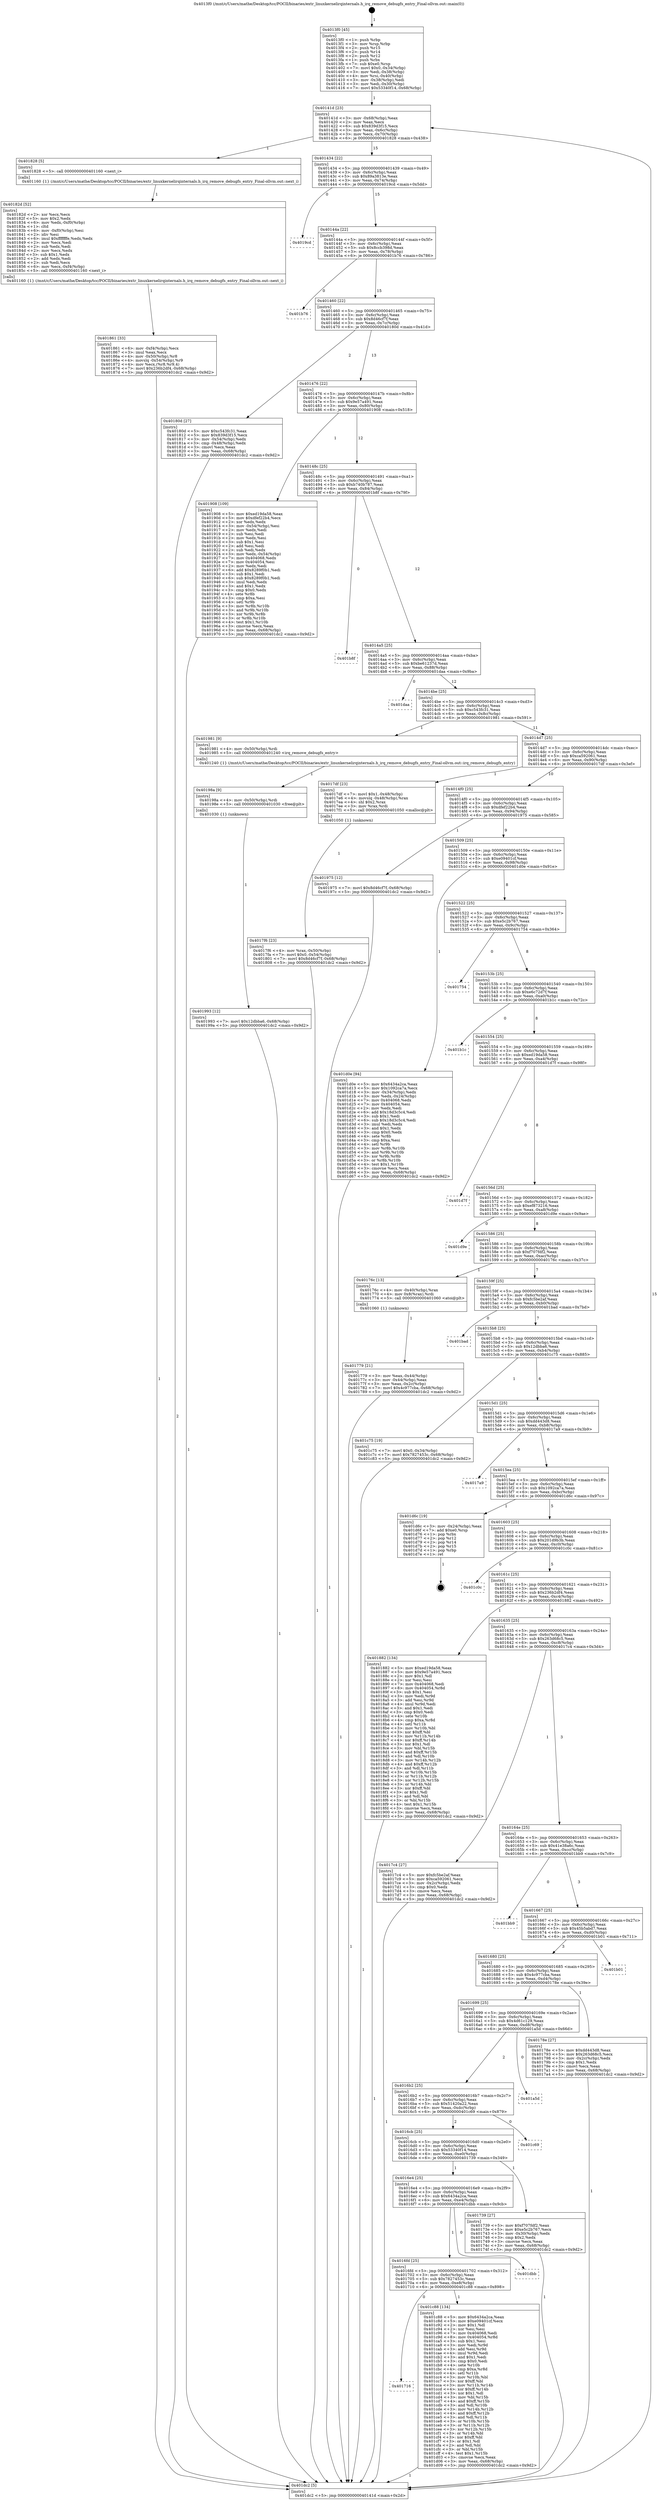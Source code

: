 digraph "0x4013f0" {
  label = "0x4013f0 (/mnt/c/Users/mathe/Desktop/tcc/POCII/binaries/extr_linuxkernelirqinternals.h_irq_remove_debugfs_entry_Final-ollvm.out::main(0))"
  labelloc = "t"
  node[shape=record]

  Entry [label="",width=0.3,height=0.3,shape=circle,fillcolor=black,style=filled]
  "0x40141d" [label="{
     0x40141d [23]\l
     | [instrs]\l
     &nbsp;&nbsp;0x40141d \<+3\>: mov -0x68(%rbp),%eax\l
     &nbsp;&nbsp;0x401420 \<+2\>: mov %eax,%ecx\l
     &nbsp;&nbsp;0x401422 \<+6\>: sub $0x839d3f15,%ecx\l
     &nbsp;&nbsp;0x401428 \<+3\>: mov %eax,-0x6c(%rbp)\l
     &nbsp;&nbsp;0x40142b \<+3\>: mov %ecx,-0x70(%rbp)\l
     &nbsp;&nbsp;0x40142e \<+6\>: je 0000000000401828 \<main+0x438\>\l
  }"]
  "0x401828" [label="{
     0x401828 [5]\l
     | [instrs]\l
     &nbsp;&nbsp;0x401828 \<+5\>: call 0000000000401160 \<next_i\>\l
     | [calls]\l
     &nbsp;&nbsp;0x401160 \{1\} (/mnt/c/Users/mathe/Desktop/tcc/POCII/binaries/extr_linuxkernelirqinternals.h_irq_remove_debugfs_entry_Final-ollvm.out::next_i)\l
  }"]
  "0x401434" [label="{
     0x401434 [22]\l
     | [instrs]\l
     &nbsp;&nbsp;0x401434 \<+5\>: jmp 0000000000401439 \<main+0x49\>\l
     &nbsp;&nbsp;0x401439 \<+3\>: mov -0x6c(%rbp),%eax\l
     &nbsp;&nbsp;0x40143c \<+5\>: sub $0x89a3813e,%eax\l
     &nbsp;&nbsp;0x401441 \<+3\>: mov %eax,-0x74(%rbp)\l
     &nbsp;&nbsp;0x401444 \<+6\>: je 00000000004019cd \<main+0x5dd\>\l
  }"]
  Exit [label="",width=0.3,height=0.3,shape=circle,fillcolor=black,style=filled,peripheries=2]
  "0x4019cd" [label="{
     0x4019cd\l
  }", style=dashed]
  "0x40144a" [label="{
     0x40144a [22]\l
     | [instrs]\l
     &nbsp;&nbsp;0x40144a \<+5\>: jmp 000000000040144f \<main+0x5f\>\l
     &nbsp;&nbsp;0x40144f \<+3\>: mov -0x6c(%rbp),%eax\l
     &nbsp;&nbsp;0x401452 \<+5\>: sub $0x8ccb398d,%eax\l
     &nbsp;&nbsp;0x401457 \<+3\>: mov %eax,-0x78(%rbp)\l
     &nbsp;&nbsp;0x40145a \<+6\>: je 0000000000401b76 \<main+0x786\>\l
  }"]
  "0x401716" [label="{
     0x401716\l
  }", style=dashed]
  "0x401b76" [label="{
     0x401b76\l
  }", style=dashed]
  "0x401460" [label="{
     0x401460 [22]\l
     | [instrs]\l
     &nbsp;&nbsp;0x401460 \<+5\>: jmp 0000000000401465 \<main+0x75\>\l
     &nbsp;&nbsp;0x401465 \<+3\>: mov -0x6c(%rbp),%eax\l
     &nbsp;&nbsp;0x401468 \<+5\>: sub $0x8d46cf7f,%eax\l
     &nbsp;&nbsp;0x40146d \<+3\>: mov %eax,-0x7c(%rbp)\l
     &nbsp;&nbsp;0x401470 \<+6\>: je 000000000040180d \<main+0x41d\>\l
  }"]
  "0x401c88" [label="{
     0x401c88 [134]\l
     | [instrs]\l
     &nbsp;&nbsp;0x401c88 \<+5\>: mov $0x6434a2ca,%eax\l
     &nbsp;&nbsp;0x401c8d \<+5\>: mov $0xe09401cf,%ecx\l
     &nbsp;&nbsp;0x401c92 \<+2\>: mov $0x1,%dl\l
     &nbsp;&nbsp;0x401c94 \<+2\>: xor %esi,%esi\l
     &nbsp;&nbsp;0x401c96 \<+7\>: mov 0x404068,%edi\l
     &nbsp;&nbsp;0x401c9d \<+8\>: mov 0x404054,%r8d\l
     &nbsp;&nbsp;0x401ca5 \<+3\>: sub $0x1,%esi\l
     &nbsp;&nbsp;0x401ca8 \<+3\>: mov %edi,%r9d\l
     &nbsp;&nbsp;0x401cab \<+3\>: add %esi,%r9d\l
     &nbsp;&nbsp;0x401cae \<+4\>: imul %r9d,%edi\l
     &nbsp;&nbsp;0x401cb2 \<+3\>: and $0x1,%edi\l
     &nbsp;&nbsp;0x401cb5 \<+3\>: cmp $0x0,%edi\l
     &nbsp;&nbsp;0x401cb8 \<+4\>: sete %r10b\l
     &nbsp;&nbsp;0x401cbc \<+4\>: cmp $0xa,%r8d\l
     &nbsp;&nbsp;0x401cc0 \<+4\>: setl %r11b\l
     &nbsp;&nbsp;0x401cc4 \<+3\>: mov %r10b,%bl\l
     &nbsp;&nbsp;0x401cc7 \<+3\>: xor $0xff,%bl\l
     &nbsp;&nbsp;0x401cca \<+3\>: mov %r11b,%r14b\l
     &nbsp;&nbsp;0x401ccd \<+4\>: xor $0xff,%r14b\l
     &nbsp;&nbsp;0x401cd1 \<+3\>: xor $0x1,%dl\l
     &nbsp;&nbsp;0x401cd4 \<+3\>: mov %bl,%r15b\l
     &nbsp;&nbsp;0x401cd7 \<+4\>: and $0xff,%r15b\l
     &nbsp;&nbsp;0x401cdb \<+3\>: and %dl,%r10b\l
     &nbsp;&nbsp;0x401cde \<+3\>: mov %r14b,%r12b\l
     &nbsp;&nbsp;0x401ce1 \<+4\>: and $0xff,%r12b\l
     &nbsp;&nbsp;0x401ce5 \<+3\>: and %dl,%r11b\l
     &nbsp;&nbsp;0x401ce8 \<+3\>: or %r10b,%r15b\l
     &nbsp;&nbsp;0x401ceb \<+3\>: or %r11b,%r12b\l
     &nbsp;&nbsp;0x401cee \<+3\>: xor %r12b,%r15b\l
     &nbsp;&nbsp;0x401cf1 \<+3\>: or %r14b,%bl\l
     &nbsp;&nbsp;0x401cf4 \<+3\>: xor $0xff,%bl\l
     &nbsp;&nbsp;0x401cf7 \<+3\>: or $0x1,%dl\l
     &nbsp;&nbsp;0x401cfa \<+2\>: and %dl,%bl\l
     &nbsp;&nbsp;0x401cfc \<+3\>: or %bl,%r15b\l
     &nbsp;&nbsp;0x401cff \<+4\>: test $0x1,%r15b\l
     &nbsp;&nbsp;0x401d03 \<+3\>: cmovne %ecx,%eax\l
     &nbsp;&nbsp;0x401d06 \<+3\>: mov %eax,-0x68(%rbp)\l
     &nbsp;&nbsp;0x401d09 \<+5\>: jmp 0000000000401dc2 \<main+0x9d2\>\l
  }"]
  "0x40180d" [label="{
     0x40180d [27]\l
     | [instrs]\l
     &nbsp;&nbsp;0x40180d \<+5\>: mov $0xc543fc31,%eax\l
     &nbsp;&nbsp;0x401812 \<+5\>: mov $0x839d3f15,%ecx\l
     &nbsp;&nbsp;0x401817 \<+3\>: mov -0x54(%rbp),%edx\l
     &nbsp;&nbsp;0x40181a \<+3\>: cmp -0x48(%rbp),%edx\l
     &nbsp;&nbsp;0x40181d \<+3\>: cmovl %ecx,%eax\l
     &nbsp;&nbsp;0x401820 \<+3\>: mov %eax,-0x68(%rbp)\l
     &nbsp;&nbsp;0x401823 \<+5\>: jmp 0000000000401dc2 \<main+0x9d2\>\l
  }"]
  "0x401476" [label="{
     0x401476 [22]\l
     | [instrs]\l
     &nbsp;&nbsp;0x401476 \<+5\>: jmp 000000000040147b \<main+0x8b\>\l
     &nbsp;&nbsp;0x40147b \<+3\>: mov -0x6c(%rbp),%eax\l
     &nbsp;&nbsp;0x40147e \<+5\>: sub $0x9e57a491,%eax\l
     &nbsp;&nbsp;0x401483 \<+3\>: mov %eax,-0x80(%rbp)\l
     &nbsp;&nbsp;0x401486 \<+6\>: je 0000000000401908 \<main+0x518\>\l
  }"]
  "0x4016fd" [label="{
     0x4016fd [25]\l
     | [instrs]\l
     &nbsp;&nbsp;0x4016fd \<+5\>: jmp 0000000000401702 \<main+0x312\>\l
     &nbsp;&nbsp;0x401702 \<+3\>: mov -0x6c(%rbp),%eax\l
     &nbsp;&nbsp;0x401705 \<+5\>: sub $0x7827453c,%eax\l
     &nbsp;&nbsp;0x40170a \<+6\>: mov %eax,-0xe8(%rbp)\l
     &nbsp;&nbsp;0x401710 \<+6\>: je 0000000000401c88 \<main+0x898\>\l
  }"]
  "0x401908" [label="{
     0x401908 [109]\l
     | [instrs]\l
     &nbsp;&nbsp;0x401908 \<+5\>: mov $0xed19da58,%eax\l
     &nbsp;&nbsp;0x40190d \<+5\>: mov $0xdfef22b4,%ecx\l
     &nbsp;&nbsp;0x401912 \<+2\>: xor %edx,%edx\l
     &nbsp;&nbsp;0x401914 \<+3\>: mov -0x54(%rbp),%esi\l
     &nbsp;&nbsp;0x401917 \<+2\>: mov %edx,%edi\l
     &nbsp;&nbsp;0x401919 \<+2\>: sub %esi,%edi\l
     &nbsp;&nbsp;0x40191b \<+2\>: mov %edx,%esi\l
     &nbsp;&nbsp;0x40191d \<+3\>: sub $0x1,%esi\l
     &nbsp;&nbsp;0x401920 \<+2\>: add %esi,%edi\l
     &nbsp;&nbsp;0x401922 \<+2\>: sub %edi,%edx\l
     &nbsp;&nbsp;0x401924 \<+3\>: mov %edx,-0x54(%rbp)\l
     &nbsp;&nbsp;0x401927 \<+7\>: mov 0x404068,%edx\l
     &nbsp;&nbsp;0x40192e \<+7\>: mov 0x404054,%esi\l
     &nbsp;&nbsp;0x401935 \<+2\>: mov %edx,%edi\l
     &nbsp;&nbsp;0x401937 \<+6\>: add $0x8289f0b1,%edi\l
     &nbsp;&nbsp;0x40193d \<+3\>: sub $0x1,%edi\l
     &nbsp;&nbsp;0x401940 \<+6\>: sub $0x8289f0b1,%edi\l
     &nbsp;&nbsp;0x401946 \<+3\>: imul %edi,%edx\l
     &nbsp;&nbsp;0x401949 \<+3\>: and $0x1,%edx\l
     &nbsp;&nbsp;0x40194c \<+3\>: cmp $0x0,%edx\l
     &nbsp;&nbsp;0x40194f \<+4\>: sete %r8b\l
     &nbsp;&nbsp;0x401953 \<+3\>: cmp $0xa,%esi\l
     &nbsp;&nbsp;0x401956 \<+4\>: setl %r9b\l
     &nbsp;&nbsp;0x40195a \<+3\>: mov %r8b,%r10b\l
     &nbsp;&nbsp;0x40195d \<+3\>: and %r9b,%r10b\l
     &nbsp;&nbsp;0x401960 \<+3\>: xor %r9b,%r8b\l
     &nbsp;&nbsp;0x401963 \<+3\>: or %r8b,%r10b\l
     &nbsp;&nbsp;0x401966 \<+4\>: test $0x1,%r10b\l
     &nbsp;&nbsp;0x40196a \<+3\>: cmovne %ecx,%eax\l
     &nbsp;&nbsp;0x40196d \<+3\>: mov %eax,-0x68(%rbp)\l
     &nbsp;&nbsp;0x401970 \<+5\>: jmp 0000000000401dc2 \<main+0x9d2\>\l
  }"]
  "0x40148c" [label="{
     0x40148c [25]\l
     | [instrs]\l
     &nbsp;&nbsp;0x40148c \<+5\>: jmp 0000000000401491 \<main+0xa1\>\l
     &nbsp;&nbsp;0x401491 \<+3\>: mov -0x6c(%rbp),%eax\l
     &nbsp;&nbsp;0x401494 \<+5\>: sub $0xb740b787,%eax\l
     &nbsp;&nbsp;0x401499 \<+6\>: mov %eax,-0x84(%rbp)\l
     &nbsp;&nbsp;0x40149f \<+6\>: je 0000000000401b8f \<main+0x79f\>\l
  }"]
  "0x401dbb" [label="{
     0x401dbb\l
  }", style=dashed]
  "0x401b8f" [label="{
     0x401b8f\l
  }", style=dashed]
  "0x4014a5" [label="{
     0x4014a5 [25]\l
     | [instrs]\l
     &nbsp;&nbsp;0x4014a5 \<+5\>: jmp 00000000004014aa \<main+0xba\>\l
     &nbsp;&nbsp;0x4014aa \<+3\>: mov -0x6c(%rbp),%eax\l
     &nbsp;&nbsp;0x4014ad \<+5\>: sub $0xbe61237d,%eax\l
     &nbsp;&nbsp;0x4014b2 \<+6\>: mov %eax,-0x88(%rbp)\l
     &nbsp;&nbsp;0x4014b8 \<+6\>: je 0000000000401daa \<main+0x9ba\>\l
  }"]
  "0x401993" [label="{
     0x401993 [12]\l
     | [instrs]\l
     &nbsp;&nbsp;0x401993 \<+7\>: movl $0x12dbba6,-0x68(%rbp)\l
     &nbsp;&nbsp;0x40199a \<+5\>: jmp 0000000000401dc2 \<main+0x9d2\>\l
  }"]
  "0x401daa" [label="{
     0x401daa\l
  }", style=dashed]
  "0x4014be" [label="{
     0x4014be [25]\l
     | [instrs]\l
     &nbsp;&nbsp;0x4014be \<+5\>: jmp 00000000004014c3 \<main+0xd3\>\l
     &nbsp;&nbsp;0x4014c3 \<+3\>: mov -0x6c(%rbp),%eax\l
     &nbsp;&nbsp;0x4014c6 \<+5\>: sub $0xc543fc31,%eax\l
     &nbsp;&nbsp;0x4014cb \<+6\>: mov %eax,-0x8c(%rbp)\l
     &nbsp;&nbsp;0x4014d1 \<+6\>: je 0000000000401981 \<main+0x591\>\l
  }"]
  "0x40198a" [label="{
     0x40198a [9]\l
     | [instrs]\l
     &nbsp;&nbsp;0x40198a \<+4\>: mov -0x50(%rbp),%rdi\l
     &nbsp;&nbsp;0x40198e \<+5\>: call 0000000000401030 \<free@plt\>\l
     | [calls]\l
     &nbsp;&nbsp;0x401030 \{1\} (unknown)\l
  }"]
  "0x401981" [label="{
     0x401981 [9]\l
     | [instrs]\l
     &nbsp;&nbsp;0x401981 \<+4\>: mov -0x50(%rbp),%rdi\l
     &nbsp;&nbsp;0x401985 \<+5\>: call 0000000000401240 \<irq_remove_debugfs_entry\>\l
     | [calls]\l
     &nbsp;&nbsp;0x401240 \{1\} (/mnt/c/Users/mathe/Desktop/tcc/POCII/binaries/extr_linuxkernelirqinternals.h_irq_remove_debugfs_entry_Final-ollvm.out::irq_remove_debugfs_entry)\l
  }"]
  "0x4014d7" [label="{
     0x4014d7 [25]\l
     | [instrs]\l
     &nbsp;&nbsp;0x4014d7 \<+5\>: jmp 00000000004014dc \<main+0xec\>\l
     &nbsp;&nbsp;0x4014dc \<+3\>: mov -0x6c(%rbp),%eax\l
     &nbsp;&nbsp;0x4014df \<+5\>: sub $0xca592061,%eax\l
     &nbsp;&nbsp;0x4014e4 \<+6\>: mov %eax,-0x90(%rbp)\l
     &nbsp;&nbsp;0x4014ea \<+6\>: je 00000000004017df \<main+0x3ef\>\l
  }"]
  "0x401861" [label="{
     0x401861 [33]\l
     | [instrs]\l
     &nbsp;&nbsp;0x401861 \<+6\>: mov -0xf4(%rbp),%ecx\l
     &nbsp;&nbsp;0x401867 \<+3\>: imul %eax,%ecx\l
     &nbsp;&nbsp;0x40186a \<+4\>: mov -0x50(%rbp),%r8\l
     &nbsp;&nbsp;0x40186e \<+4\>: movslq -0x54(%rbp),%r9\l
     &nbsp;&nbsp;0x401872 \<+4\>: mov %ecx,(%r8,%r9,4)\l
     &nbsp;&nbsp;0x401876 \<+7\>: movl $0x236b2df4,-0x68(%rbp)\l
     &nbsp;&nbsp;0x40187d \<+5\>: jmp 0000000000401dc2 \<main+0x9d2\>\l
  }"]
  "0x4017df" [label="{
     0x4017df [23]\l
     | [instrs]\l
     &nbsp;&nbsp;0x4017df \<+7\>: movl $0x1,-0x48(%rbp)\l
     &nbsp;&nbsp;0x4017e6 \<+4\>: movslq -0x48(%rbp),%rax\l
     &nbsp;&nbsp;0x4017ea \<+4\>: shl $0x2,%rax\l
     &nbsp;&nbsp;0x4017ee \<+3\>: mov %rax,%rdi\l
     &nbsp;&nbsp;0x4017f1 \<+5\>: call 0000000000401050 \<malloc@plt\>\l
     | [calls]\l
     &nbsp;&nbsp;0x401050 \{1\} (unknown)\l
  }"]
  "0x4014f0" [label="{
     0x4014f0 [25]\l
     | [instrs]\l
     &nbsp;&nbsp;0x4014f0 \<+5\>: jmp 00000000004014f5 \<main+0x105\>\l
     &nbsp;&nbsp;0x4014f5 \<+3\>: mov -0x6c(%rbp),%eax\l
     &nbsp;&nbsp;0x4014f8 \<+5\>: sub $0xdfef22b4,%eax\l
     &nbsp;&nbsp;0x4014fd \<+6\>: mov %eax,-0x94(%rbp)\l
     &nbsp;&nbsp;0x401503 \<+6\>: je 0000000000401975 \<main+0x585\>\l
  }"]
  "0x40182d" [label="{
     0x40182d [52]\l
     | [instrs]\l
     &nbsp;&nbsp;0x40182d \<+2\>: xor %ecx,%ecx\l
     &nbsp;&nbsp;0x40182f \<+5\>: mov $0x2,%edx\l
     &nbsp;&nbsp;0x401834 \<+6\>: mov %edx,-0xf0(%rbp)\l
     &nbsp;&nbsp;0x40183a \<+1\>: cltd\l
     &nbsp;&nbsp;0x40183b \<+6\>: mov -0xf0(%rbp),%esi\l
     &nbsp;&nbsp;0x401841 \<+2\>: idiv %esi\l
     &nbsp;&nbsp;0x401843 \<+6\>: imul $0xfffffffe,%edx,%edx\l
     &nbsp;&nbsp;0x401849 \<+2\>: mov %ecx,%edi\l
     &nbsp;&nbsp;0x40184b \<+2\>: sub %edx,%edi\l
     &nbsp;&nbsp;0x40184d \<+2\>: mov %ecx,%edx\l
     &nbsp;&nbsp;0x40184f \<+3\>: sub $0x1,%edx\l
     &nbsp;&nbsp;0x401852 \<+2\>: add %edx,%edi\l
     &nbsp;&nbsp;0x401854 \<+2\>: sub %edi,%ecx\l
     &nbsp;&nbsp;0x401856 \<+6\>: mov %ecx,-0xf4(%rbp)\l
     &nbsp;&nbsp;0x40185c \<+5\>: call 0000000000401160 \<next_i\>\l
     | [calls]\l
     &nbsp;&nbsp;0x401160 \{1\} (/mnt/c/Users/mathe/Desktop/tcc/POCII/binaries/extr_linuxkernelirqinternals.h_irq_remove_debugfs_entry_Final-ollvm.out::next_i)\l
  }"]
  "0x401975" [label="{
     0x401975 [12]\l
     | [instrs]\l
     &nbsp;&nbsp;0x401975 \<+7\>: movl $0x8d46cf7f,-0x68(%rbp)\l
     &nbsp;&nbsp;0x40197c \<+5\>: jmp 0000000000401dc2 \<main+0x9d2\>\l
  }"]
  "0x401509" [label="{
     0x401509 [25]\l
     | [instrs]\l
     &nbsp;&nbsp;0x401509 \<+5\>: jmp 000000000040150e \<main+0x11e\>\l
     &nbsp;&nbsp;0x40150e \<+3\>: mov -0x6c(%rbp),%eax\l
     &nbsp;&nbsp;0x401511 \<+5\>: sub $0xe09401cf,%eax\l
     &nbsp;&nbsp;0x401516 \<+6\>: mov %eax,-0x98(%rbp)\l
     &nbsp;&nbsp;0x40151c \<+6\>: je 0000000000401d0e \<main+0x91e\>\l
  }"]
  "0x4017f6" [label="{
     0x4017f6 [23]\l
     | [instrs]\l
     &nbsp;&nbsp;0x4017f6 \<+4\>: mov %rax,-0x50(%rbp)\l
     &nbsp;&nbsp;0x4017fa \<+7\>: movl $0x0,-0x54(%rbp)\l
     &nbsp;&nbsp;0x401801 \<+7\>: movl $0x8d46cf7f,-0x68(%rbp)\l
     &nbsp;&nbsp;0x401808 \<+5\>: jmp 0000000000401dc2 \<main+0x9d2\>\l
  }"]
  "0x401d0e" [label="{
     0x401d0e [94]\l
     | [instrs]\l
     &nbsp;&nbsp;0x401d0e \<+5\>: mov $0x6434a2ca,%eax\l
     &nbsp;&nbsp;0x401d13 \<+5\>: mov $0x1092ca7a,%ecx\l
     &nbsp;&nbsp;0x401d18 \<+3\>: mov -0x34(%rbp),%edx\l
     &nbsp;&nbsp;0x401d1b \<+3\>: mov %edx,-0x24(%rbp)\l
     &nbsp;&nbsp;0x401d1e \<+7\>: mov 0x404068,%edx\l
     &nbsp;&nbsp;0x401d25 \<+7\>: mov 0x404054,%esi\l
     &nbsp;&nbsp;0x401d2c \<+2\>: mov %edx,%edi\l
     &nbsp;&nbsp;0x401d2e \<+6\>: add $0x18d3c5c4,%edi\l
     &nbsp;&nbsp;0x401d34 \<+3\>: sub $0x1,%edi\l
     &nbsp;&nbsp;0x401d37 \<+6\>: sub $0x18d3c5c4,%edi\l
     &nbsp;&nbsp;0x401d3d \<+3\>: imul %edi,%edx\l
     &nbsp;&nbsp;0x401d40 \<+3\>: and $0x1,%edx\l
     &nbsp;&nbsp;0x401d43 \<+3\>: cmp $0x0,%edx\l
     &nbsp;&nbsp;0x401d46 \<+4\>: sete %r8b\l
     &nbsp;&nbsp;0x401d4a \<+3\>: cmp $0xa,%esi\l
     &nbsp;&nbsp;0x401d4d \<+4\>: setl %r9b\l
     &nbsp;&nbsp;0x401d51 \<+3\>: mov %r8b,%r10b\l
     &nbsp;&nbsp;0x401d54 \<+3\>: and %r9b,%r10b\l
     &nbsp;&nbsp;0x401d57 \<+3\>: xor %r9b,%r8b\l
     &nbsp;&nbsp;0x401d5a \<+3\>: or %r8b,%r10b\l
     &nbsp;&nbsp;0x401d5d \<+4\>: test $0x1,%r10b\l
     &nbsp;&nbsp;0x401d61 \<+3\>: cmovne %ecx,%eax\l
     &nbsp;&nbsp;0x401d64 \<+3\>: mov %eax,-0x68(%rbp)\l
     &nbsp;&nbsp;0x401d67 \<+5\>: jmp 0000000000401dc2 \<main+0x9d2\>\l
  }"]
  "0x401522" [label="{
     0x401522 [25]\l
     | [instrs]\l
     &nbsp;&nbsp;0x401522 \<+5\>: jmp 0000000000401527 \<main+0x137\>\l
     &nbsp;&nbsp;0x401527 \<+3\>: mov -0x6c(%rbp),%eax\l
     &nbsp;&nbsp;0x40152a \<+5\>: sub $0xe5c2b767,%eax\l
     &nbsp;&nbsp;0x40152f \<+6\>: mov %eax,-0x9c(%rbp)\l
     &nbsp;&nbsp;0x401535 \<+6\>: je 0000000000401754 \<main+0x364\>\l
  }"]
  "0x401779" [label="{
     0x401779 [21]\l
     | [instrs]\l
     &nbsp;&nbsp;0x401779 \<+3\>: mov %eax,-0x44(%rbp)\l
     &nbsp;&nbsp;0x40177c \<+3\>: mov -0x44(%rbp),%eax\l
     &nbsp;&nbsp;0x40177f \<+3\>: mov %eax,-0x2c(%rbp)\l
     &nbsp;&nbsp;0x401782 \<+7\>: movl $0x4c977cba,-0x68(%rbp)\l
     &nbsp;&nbsp;0x401789 \<+5\>: jmp 0000000000401dc2 \<main+0x9d2\>\l
  }"]
  "0x401754" [label="{
     0x401754\l
  }", style=dashed]
  "0x40153b" [label="{
     0x40153b [25]\l
     | [instrs]\l
     &nbsp;&nbsp;0x40153b \<+5\>: jmp 0000000000401540 \<main+0x150\>\l
     &nbsp;&nbsp;0x401540 \<+3\>: mov -0x6c(%rbp),%eax\l
     &nbsp;&nbsp;0x401543 \<+5\>: sub $0xe6c72d7f,%eax\l
     &nbsp;&nbsp;0x401548 \<+6\>: mov %eax,-0xa0(%rbp)\l
     &nbsp;&nbsp;0x40154e \<+6\>: je 0000000000401b1c \<main+0x72c\>\l
  }"]
  "0x4013f0" [label="{
     0x4013f0 [45]\l
     | [instrs]\l
     &nbsp;&nbsp;0x4013f0 \<+1\>: push %rbp\l
     &nbsp;&nbsp;0x4013f1 \<+3\>: mov %rsp,%rbp\l
     &nbsp;&nbsp;0x4013f4 \<+2\>: push %r15\l
     &nbsp;&nbsp;0x4013f6 \<+2\>: push %r14\l
     &nbsp;&nbsp;0x4013f8 \<+2\>: push %r12\l
     &nbsp;&nbsp;0x4013fa \<+1\>: push %rbx\l
     &nbsp;&nbsp;0x4013fb \<+7\>: sub $0xe0,%rsp\l
     &nbsp;&nbsp;0x401402 \<+7\>: movl $0x0,-0x34(%rbp)\l
     &nbsp;&nbsp;0x401409 \<+3\>: mov %edi,-0x38(%rbp)\l
     &nbsp;&nbsp;0x40140c \<+4\>: mov %rsi,-0x40(%rbp)\l
     &nbsp;&nbsp;0x401410 \<+3\>: mov -0x38(%rbp),%edi\l
     &nbsp;&nbsp;0x401413 \<+3\>: mov %edi,-0x30(%rbp)\l
     &nbsp;&nbsp;0x401416 \<+7\>: movl $0x53340f14,-0x68(%rbp)\l
  }"]
  "0x401b1c" [label="{
     0x401b1c\l
  }", style=dashed]
  "0x401554" [label="{
     0x401554 [25]\l
     | [instrs]\l
     &nbsp;&nbsp;0x401554 \<+5\>: jmp 0000000000401559 \<main+0x169\>\l
     &nbsp;&nbsp;0x401559 \<+3\>: mov -0x6c(%rbp),%eax\l
     &nbsp;&nbsp;0x40155c \<+5\>: sub $0xed19da58,%eax\l
     &nbsp;&nbsp;0x401561 \<+6\>: mov %eax,-0xa4(%rbp)\l
     &nbsp;&nbsp;0x401567 \<+6\>: je 0000000000401d7f \<main+0x98f\>\l
  }"]
  "0x401dc2" [label="{
     0x401dc2 [5]\l
     | [instrs]\l
     &nbsp;&nbsp;0x401dc2 \<+5\>: jmp 000000000040141d \<main+0x2d\>\l
  }"]
  "0x401d7f" [label="{
     0x401d7f\l
  }", style=dashed]
  "0x40156d" [label="{
     0x40156d [25]\l
     | [instrs]\l
     &nbsp;&nbsp;0x40156d \<+5\>: jmp 0000000000401572 \<main+0x182\>\l
     &nbsp;&nbsp;0x401572 \<+3\>: mov -0x6c(%rbp),%eax\l
     &nbsp;&nbsp;0x401575 \<+5\>: sub $0xef873216,%eax\l
     &nbsp;&nbsp;0x40157a \<+6\>: mov %eax,-0xa8(%rbp)\l
     &nbsp;&nbsp;0x401580 \<+6\>: je 0000000000401d9e \<main+0x9ae\>\l
  }"]
  "0x4016e4" [label="{
     0x4016e4 [25]\l
     | [instrs]\l
     &nbsp;&nbsp;0x4016e4 \<+5\>: jmp 00000000004016e9 \<main+0x2f9\>\l
     &nbsp;&nbsp;0x4016e9 \<+3\>: mov -0x6c(%rbp),%eax\l
     &nbsp;&nbsp;0x4016ec \<+5\>: sub $0x6434a2ca,%eax\l
     &nbsp;&nbsp;0x4016f1 \<+6\>: mov %eax,-0xe4(%rbp)\l
     &nbsp;&nbsp;0x4016f7 \<+6\>: je 0000000000401dbb \<main+0x9cb\>\l
  }"]
  "0x401d9e" [label="{
     0x401d9e\l
  }", style=dashed]
  "0x401586" [label="{
     0x401586 [25]\l
     | [instrs]\l
     &nbsp;&nbsp;0x401586 \<+5\>: jmp 000000000040158b \<main+0x19b\>\l
     &nbsp;&nbsp;0x40158b \<+3\>: mov -0x6c(%rbp),%eax\l
     &nbsp;&nbsp;0x40158e \<+5\>: sub $0xf707fdf2,%eax\l
     &nbsp;&nbsp;0x401593 \<+6\>: mov %eax,-0xac(%rbp)\l
     &nbsp;&nbsp;0x401599 \<+6\>: je 000000000040176c \<main+0x37c\>\l
  }"]
  "0x401739" [label="{
     0x401739 [27]\l
     | [instrs]\l
     &nbsp;&nbsp;0x401739 \<+5\>: mov $0xf707fdf2,%eax\l
     &nbsp;&nbsp;0x40173e \<+5\>: mov $0xe5c2b767,%ecx\l
     &nbsp;&nbsp;0x401743 \<+3\>: mov -0x30(%rbp),%edx\l
     &nbsp;&nbsp;0x401746 \<+3\>: cmp $0x2,%edx\l
     &nbsp;&nbsp;0x401749 \<+3\>: cmovne %ecx,%eax\l
     &nbsp;&nbsp;0x40174c \<+3\>: mov %eax,-0x68(%rbp)\l
     &nbsp;&nbsp;0x40174f \<+5\>: jmp 0000000000401dc2 \<main+0x9d2\>\l
  }"]
  "0x40176c" [label="{
     0x40176c [13]\l
     | [instrs]\l
     &nbsp;&nbsp;0x40176c \<+4\>: mov -0x40(%rbp),%rax\l
     &nbsp;&nbsp;0x401770 \<+4\>: mov 0x8(%rax),%rdi\l
     &nbsp;&nbsp;0x401774 \<+5\>: call 0000000000401060 \<atoi@plt\>\l
     | [calls]\l
     &nbsp;&nbsp;0x401060 \{1\} (unknown)\l
  }"]
  "0x40159f" [label="{
     0x40159f [25]\l
     | [instrs]\l
     &nbsp;&nbsp;0x40159f \<+5\>: jmp 00000000004015a4 \<main+0x1b4\>\l
     &nbsp;&nbsp;0x4015a4 \<+3\>: mov -0x6c(%rbp),%eax\l
     &nbsp;&nbsp;0x4015a7 \<+5\>: sub $0xfc5be2af,%eax\l
     &nbsp;&nbsp;0x4015ac \<+6\>: mov %eax,-0xb0(%rbp)\l
     &nbsp;&nbsp;0x4015b2 \<+6\>: je 0000000000401bad \<main+0x7bd\>\l
  }"]
  "0x4016cb" [label="{
     0x4016cb [25]\l
     | [instrs]\l
     &nbsp;&nbsp;0x4016cb \<+5\>: jmp 00000000004016d0 \<main+0x2e0\>\l
     &nbsp;&nbsp;0x4016d0 \<+3\>: mov -0x6c(%rbp),%eax\l
     &nbsp;&nbsp;0x4016d3 \<+5\>: sub $0x53340f14,%eax\l
     &nbsp;&nbsp;0x4016d8 \<+6\>: mov %eax,-0xe0(%rbp)\l
     &nbsp;&nbsp;0x4016de \<+6\>: je 0000000000401739 \<main+0x349\>\l
  }"]
  "0x401bad" [label="{
     0x401bad\l
  }", style=dashed]
  "0x4015b8" [label="{
     0x4015b8 [25]\l
     | [instrs]\l
     &nbsp;&nbsp;0x4015b8 \<+5\>: jmp 00000000004015bd \<main+0x1cd\>\l
     &nbsp;&nbsp;0x4015bd \<+3\>: mov -0x6c(%rbp),%eax\l
     &nbsp;&nbsp;0x4015c0 \<+5\>: sub $0x12dbba6,%eax\l
     &nbsp;&nbsp;0x4015c5 \<+6\>: mov %eax,-0xb4(%rbp)\l
     &nbsp;&nbsp;0x4015cb \<+6\>: je 0000000000401c75 \<main+0x885\>\l
  }"]
  "0x401c69" [label="{
     0x401c69\l
  }", style=dashed]
  "0x401c75" [label="{
     0x401c75 [19]\l
     | [instrs]\l
     &nbsp;&nbsp;0x401c75 \<+7\>: movl $0x0,-0x34(%rbp)\l
     &nbsp;&nbsp;0x401c7c \<+7\>: movl $0x7827453c,-0x68(%rbp)\l
     &nbsp;&nbsp;0x401c83 \<+5\>: jmp 0000000000401dc2 \<main+0x9d2\>\l
  }"]
  "0x4015d1" [label="{
     0x4015d1 [25]\l
     | [instrs]\l
     &nbsp;&nbsp;0x4015d1 \<+5\>: jmp 00000000004015d6 \<main+0x1e6\>\l
     &nbsp;&nbsp;0x4015d6 \<+3\>: mov -0x6c(%rbp),%eax\l
     &nbsp;&nbsp;0x4015d9 \<+5\>: sub $0xdd443d8,%eax\l
     &nbsp;&nbsp;0x4015de \<+6\>: mov %eax,-0xb8(%rbp)\l
     &nbsp;&nbsp;0x4015e4 \<+6\>: je 00000000004017a9 \<main+0x3b9\>\l
  }"]
  "0x4016b2" [label="{
     0x4016b2 [25]\l
     | [instrs]\l
     &nbsp;&nbsp;0x4016b2 \<+5\>: jmp 00000000004016b7 \<main+0x2c7\>\l
     &nbsp;&nbsp;0x4016b7 \<+3\>: mov -0x6c(%rbp),%eax\l
     &nbsp;&nbsp;0x4016ba \<+5\>: sub $0x51420a22,%eax\l
     &nbsp;&nbsp;0x4016bf \<+6\>: mov %eax,-0xdc(%rbp)\l
     &nbsp;&nbsp;0x4016c5 \<+6\>: je 0000000000401c69 \<main+0x879\>\l
  }"]
  "0x4017a9" [label="{
     0x4017a9\l
  }", style=dashed]
  "0x4015ea" [label="{
     0x4015ea [25]\l
     | [instrs]\l
     &nbsp;&nbsp;0x4015ea \<+5\>: jmp 00000000004015ef \<main+0x1ff\>\l
     &nbsp;&nbsp;0x4015ef \<+3\>: mov -0x6c(%rbp),%eax\l
     &nbsp;&nbsp;0x4015f2 \<+5\>: sub $0x1092ca7a,%eax\l
     &nbsp;&nbsp;0x4015f7 \<+6\>: mov %eax,-0xbc(%rbp)\l
     &nbsp;&nbsp;0x4015fd \<+6\>: je 0000000000401d6c \<main+0x97c\>\l
  }"]
  "0x401a5d" [label="{
     0x401a5d\l
  }", style=dashed]
  "0x401d6c" [label="{
     0x401d6c [19]\l
     | [instrs]\l
     &nbsp;&nbsp;0x401d6c \<+3\>: mov -0x24(%rbp),%eax\l
     &nbsp;&nbsp;0x401d6f \<+7\>: add $0xe0,%rsp\l
     &nbsp;&nbsp;0x401d76 \<+1\>: pop %rbx\l
     &nbsp;&nbsp;0x401d77 \<+2\>: pop %r12\l
     &nbsp;&nbsp;0x401d79 \<+2\>: pop %r14\l
     &nbsp;&nbsp;0x401d7b \<+2\>: pop %r15\l
     &nbsp;&nbsp;0x401d7d \<+1\>: pop %rbp\l
     &nbsp;&nbsp;0x401d7e \<+1\>: ret\l
  }"]
  "0x401603" [label="{
     0x401603 [25]\l
     | [instrs]\l
     &nbsp;&nbsp;0x401603 \<+5\>: jmp 0000000000401608 \<main+0x218\>\l
     &nbsp;&nbsp;0x401608 \<+3\>: mov -0x6c(%rbp),%eax\l
     &nbsp;&nbsp;0x40160b \<+5\>: sub $0x201d9b3b,%eax\l
     &nbsp;&nbsp;0x401610 \<+6\>: mov %eax,-0xc0(%rbp)\l
     &nbsp;&nbsp;0x401616 \<+6\>: je 0000000000401c0c \<main+0x81c\>\l
  }"]
  "0x401699" [label="{
     0x401699 [25]\l
     | [instrs]\l
     &nbsp;&nbsp;0x401699 \<+5\>: jmp 000000000040169e \<main+0x2ae\>\l
     &nbsp;&nbsp;0x40169e \<+3\>: mov -0x6c(%rbp),%eax\l
     &nbsp;&nbsp;0x4016a1 \<+5\>: sub $0x4d61c129,%eax\l
     &nbsp;&nbsp;0x4016a6 \<+6\>: mov %eax,-0xd8(%rbp)\l
     &nbsp;&nbsp;0x4016ac \<+6\>: je 0000000000401a5d \<main+0x66d\>\l
  }"]
  "0x401c0c" [label="{
     0x401c0c\l
  }", style=dashed]
  "0x40161c" [label="{
     0x40161c [25]\l
     | [instrs]\l
     &nbsp;&nbsp;0x40161c \<+5\>: jmp 0000000000401621 \<main+0x231\>\l
     &nbsp;&nbsp;0x401621 \<+3\>: mov -0x6c(%rbp),%eax\l
     &nbsp;&nbsp;0x401624 \<+5\>: sub $0x236b2df4,%eax\l
     &nbsp;&nbsp;0x401629 \<+6\>: mov %eax,-0xc4(%rbp)\l
     &nbsp;&nbsp;0x40162f \<+6\>: je 0000000000401882 \<main+0x492\>\l
  }"]
  "0x40178e" [label="{
     0x40178e [27]\l
     | [instrs]\l
     &nbsp;&nbsp;0x40178e \<+5\>: mov $0xdd443d8,%eax\l
     &nbsp;&nbsp;0x401793 \<+5\>: mov $0x263d68c5,%ecx\l
     &nbsp;&nbsp;0x401798 \<+3\>: mov -0x2c(%rbp),%edx\l
     &nbsp;&nbsp;0x40179b \<+3\>: cmp $0x1,%edx\l
     &nbsp;&nbsp;0x40179e \<+3\>: cmovl %ecx,%eax\l
     &nbsp;&nbsp;0x4017a1 \<+3\>: mov %eax,-0x68(%rbp)\l
     &nbsp;&nbsp;0x4017a4 \<+5\>: jmp 0000000000401dc2 \<main+0x9d2\>\l
  }"]
  "0x401882" [label="{
     0x401882 [134]\l
     | [instrs]\l
     &nbsp;&nbsp;0x401882 \<+5\>: mov $0xed19da58,%eax\l
     &nbsp;&nbsp;0x401887 \<+5\>: mov $0x9e57a491,%ecx\l
     &nbsp;&nbsp;0x40188c \<+2\>: mov $0x1,%dl\l
     &nbsp;&nbsp;0x40188e \<+2\>: xor %esi,%esi\l
     &nbsp;&nbsp;0x401890 \<+7\>: mov 0x404068,%edi\l
     &nbsp;&nbsp;0x401897 \<+8\>: mov 0x404054,%r8d\l
     &nbsp;&nbsp;0x40189f \<+3\>: sub $0x1,%esi\l
     &nbsp;&nbsp;0x4018a2 \<+3\>: mov %edi,%r9d\l
     &nbsp;&nbsp;0x4018a5 \<+3\>: add %esi,%r9d\l
     &nbsp;&nbsp;0x4018a8 \<+4\>: imul %r9d,%edi\l
     &nbsp;&nbsp;0x4018ac \<+3\>: and $0x1,%edi\l
     &nbsp;&nbsp;0x4018af \<+3\>: cmp $0x0,%edi\l
     &nbsp;&nbsp;0x4018b2 \<+4\>: sete %r10b\l
     &nbsp;&nbsp;0x4018b6 \<+4\>: cmp $0xa,%r8d\l
     &nbsp;&nbsp;0x4018ba \<+4\>: setl %r11b\l
     &nbsp;&nbsp;0x4018be \<+3\>: mov %r10b,%bl\l
     &nbsp;&nbsp;0x4018c1 \<+3\>: xor $0xff,%bl\l
     &nbsp;&nbsp;0x4018c4 \<+3\>: mov %r11b,%r14b\l
     &nbsp;&nbsp;0x4018c7 \<+4\>: xor $0xff,%r14b\l
     &nbsp;&nbsp;0x4018cb \<+3\>: xor $0x1,%dl\l
     &nbsp;&nbsp;0x4018ce \<+3\>: mov %bl,%r15b\l
     &nbsp;&nbsp;0x4018d1 \<+4\>: and $0xff,%r15b\l
     &nbsp;&nbsp;0x4018d5 \<+3\>: and %dl,%r10b\l
     &nbsp;&nbsp;0x4018d8 \<+3\>: mov %r14b,%r12b\l
     &nbsp;&nbsp;0x4018db \<+4\>: and $0xff,%r12b\l
     &nbsp;&nbsp;0x4018df \<+3\>: and %dl,%r11b\l
     &nbsp;&nbsp;0x4018e2 \<+3\>: or %r10b,%r15b\l
     &nbsp;&nbsp;0x4018e5 \<+3\>: or %r11b,%r12b\l
     &nbsp;&nbsp;0x4018e8 \<+3\>: xor %r12b,%r15b\l
     &nbsp;&nbsp;0x4018eb \<+3\>: or %r14b,%bl\l
     &nbsp;&nbsp;0x4018ee \<+3\>: xor $0xff,%bl\l
     &nbsp;&nbsp;0x4018f1 \<+3\>: or $0x1,%dl\l
     &nbsp;&nbsp;0x4018f4 \<+2\>: and %dl,%bl\l
     &nbsp;&nbsp;0x4018f6 \<+3\>: or %bl,%r15b\l
     &nbsp;&nbsp;0x4018f9 \<+4\>: test $0x1,%r15b\l
     &nbsp;&nbsp;0x4018fd \<+3\>: cmovne %ecx,%eax\l
     &nbsp;&nbsp;0x401900 \<+3\>: mov %eax,-0x68(%rbp)\l
     &nbsp;&nbsp;0x401903 \<+5\>: jmp 0000000000401dc2 \<main+0x9d2\>\l
  }"]
  "0x401635" [label="{
     0x401635 [25]\l
     | [instrs]\l
     &nbsp;&nbsp;0x401635 \<+5\>: jmp 000000000040163a \<main+0x24a\>\l
     &nbsp;&nbsp;0x40163a \<+3\>: mov -0x6c(%rbp),%eax\l
     &nbsp;&nbsp;0x40163d \<+5\>: sub $0x263d68c5,%eax\l
     &nbsp;&nbsp;0x401642 \<+6\>: mov %eax,-0xc8(%rbp)\l
     &nbsp;&nbsp;0x401648 \<+6\>: je 00000000004017c4 \<main+0x3d4\>\l
  }"]
  "0x401680" [label="{
     0x401680 [25]\l
     | [instrs]\l
     &nbsp;&nbsp;0x401680 \<+5\>: jmp 0000000000401685 \<main+0x295\>\l
     &nbsp;&nbsp;0x401685 \<+3\>: mov -0x6c(%rbp),%eax\l
     &nbsp;&nbsp;0x401688 \<+5\>: sub $0x4c977cba,%eax\l
     &nbsp;&nbsp;0x40168d \<+6\>: mov %eax,-0xd4(%rbp)\l
     &nbsp;&nbsp;0x401693 \<+6\>: je 000000000040178e \<main+0x39e\>\l
  }"]
  "0x4017c4" [label="{
     0x4017c4 [27]\l
     | [instrs]\l
     &nbsp;&nbsp;0x4017c4 \<+5\>: mov $0xfc5be2af,%eax\l
     &nbsp;&nbsp;0x4017c9 \<+5\>: mov $0xca592061,%ecx\l
     &nbsp;&nbsp;0x4017ce \<+3\>: mov -0x2c(%rbp),%edx\l
     &nbsp;&nbsp;0x4017d1 \<+3\>: cmp $0x0,%edx\l
     &nbsp;&nbsp;0x4017d4 \<+3\>: cmove %ecx,%eax\l
     &nbsp;&nbsp;0x4017d7 \<+3\>: mov %eax,-0x68(%rbp)\l
     &nbsp;&nbsp;0x4017da \<+5\>: jmp 0000000000401dc2 \<main+0x9d2\>\l
  }"]
  "0x40164e" [label="{
     0x40164e [25]\l
     | [instrs]\l
     &nbsp;&nbsp;0x40164e \<+5\>: jmp 0000000000401653 \<main+0x263\>\l
     &nbsp;&nbsp;0x401653 \<+3\>: mov -0x6c(%rbp),%eax\l
     &nbsp;&nbsp;0x401656 \<+5\>: sub $0x41e38a6c,%eax\l
     &nbsp;&nbsp;0x40165b \<+6\>: mov %eax,-0xcc(%rbp)\l
     &nbsp;&nbsp;0x401661 \<+6\>: je 0000000000401bb9 \<main+0x7c9\>\l
  }"]
  "0x401b01" [label="{
     0x401b01\l
  }", style=dashed]
  "0x401bb9" [label="{
     0x401bb9\l
  }", style=dashed]
  "0x401667" [label="{
     0x401667 [25]\l
     | [instrs]\l
     &nbsp;&nbsp;0x401667 \<+5\>: jmp 000000000040166c \<main+0x27c\>\l
     &nbsp;&nbsp;0x40166c \<+3\>: mov -0x6c(%rbp),%eax\l
     &nbsp;&nbsp;0x40166f \<+5\>: sub $0x45b5abd7,%eax\l
     &nbsp;&nbsp;0x401674 \<+6\>: mov %eax,-0xd0(%rbp)\l
     &nbsp;&nbsp;0x40167a \<+6\>: je 0000000000401b01 \<main+0x711\>\l
  }"]
  Entry -> "0x4013f0" [label=" 1"]
  "0x40141d" -> "0x401828" [label=" 1"]
  "0x40141d" -> "0x401434" [label=" 15"]
  "0x401d6c" -> Exit [label=" 1"]
  "0x401434" -> "0x4019cd" [label=" 0"]
  "0x401434" -> "0x40144a" [label=" 15"]
  "0x401d0e" -> "0x401dc2" [label=" 1"]
  "0x40144a" -> "0x401b76" [label=" 0"]
  "0x40144a" -> "0x401460" [label=" 15"]
  "0x401c88" -> "0x401dc2" [label=" 1"]
  "0x401460" -> "0x40180d" [label=" 2"]
  "0x401460" -> "0x401476" [label=" 13"]
  "0x4016fd" -> "0x401716" [label=" 0"]
  "0x401476" -> "0x401908" [label=" 1"]
  "0x401476" -> "0x40148c" [label=" 12"]
  "0x4016fd" -> "0x401c88" [label=" 1"]
  "0x40148c" -> "0x401b8f" [label=" 0"]
  "0x40148c" -> "0x4014a5" [label=" 12"]
  "0x4016e4" -> "0x4016fd" [label=" 1"]
  "0x4014a5" -> "0x401daa" [label=" 0"]
  "0x4014a5" -> "0x4014be" [label=" 12"]
  "0x4016e4" -> "0x401dbb" [label=" 0"]
  "0x4014be" -> "0x401981" [label=" 1"]
  "0x4014be" -> "0x4014d7" [label=" 11"]
  "0x401c75" -> "0x401dc2" [label=" 1"]
  "0x4014d7" -> "0x4017df" [label=" 1"]
  "0x4014d7" -> "0x4014f0" [label=" 10"]
  "0x401993" -> "0x401dc2" [label=" 1"]
  "0x4014f0" -> "0x401975" [label=" 1"]
  "0x4014f0" -> "0x401509" [label=" 9"]
  "0x40198a" -> "0x401993" [label=" 1"]
  "0x401509" -> "0x401d0e" [label=" 1"]
  "0x401509" -> "0x401522" [label=" 8"]
  "0x401981" -> "0x40198a" [label=" 1"]
  "0x401522" -> "0x401754" [label=" 0"]
  "0x401522" -> "0x40153b" [label=" 8"]
  "0x401975" -> "0x401dc2" [label=" 1"]
  "0x40153b" -> "0x401b1c" [label=" 0"]
  "0x40153b" -> "0x401554" [label=" 8"]
  "0x401908" -> "0x401dc2" [label=" 1"]
  "0x401554" -> "0x401d7f" [label=" 0"]
  "0x401554" -> "0x40156d" [label=" 8"]
  "0x401882" -> "0x401dc2" [label=" 1"]
  "0x40156d" -> "0x401d9e" [label=" 0"]
  "0x40156d" -> "0x401586" [label=" 8"]
  "0x401861" -> "0x401dc2" [label=" 1"]
  "0x401586" -> "0x40176c" [label=" 1"]
  "0x401586" -> "0x40159f" [label=" 7"]
  "0x40182d" -> "0x401861" [label=" 1"]
  "0x40159f" -> "0x401bad" [label=" 0"]
  "0x40159f" -> "0x4015b8" [label=" 7"]
  "0x40180d" -> "0x401dc2" [label=" 2"]
  "0x4015b8" -> "0x401c75" [label=" 1"]
  "0x4015b8" -> "0x4015d1" [label=" 6"]
  "0x4017f6" -> "0x401dc2" [label=" 1"]
  "0x4015d1" -> "0x4017a9" [label=" 0"]
  "0x4015d1" -> "0x4015ea" [label=" 6"]
  "0x4017c4" -> "0x401dc2" [label=" 1"]
  "0x4015ea" -> "0x401d6c" [label=" 1"]
  "0x4015ea" -> "0x401603" [label=" 5"]
  "0x40178e" -> "0x401dc2" [label=" 1"]
  "0x401603" -> "0x401c0c" [label=" 0"]
  "0x401603" -> "0x40161c" [label=" 5"]
  "0x40176c" -> "0x401779" [label=" 1"]
  "0x40161c" -> "0x401882" [label=" 1"]
  "0x40161c" -> "0x401635" [label=" 4"]
  "0x401dc2" -> "0x40141d" [label=" 15"]
  "0x401635" -> "0x4017c4" [label=" 1"]
  "0x401635" -> "0x40164e" [label=" 3"]
  "0x401739" -> "0x401dc2" [label=" 1"]
  "0x40164e" -> "0x401bb9" [label=" 0"]
  "0x40164e" -> "0x401667" [label=" 3"]
  "0x4016cb" -> "0x4016e4" [label=" 1"]
  "0x401667" -> "0x401b01" [label=" 0"]
  "0x401667" -> "0x401680" [label=" 3"]
  "0x4013f0" -> "0x40141d" [label=" 1"]
  "0x401680" -> "0x40178e" [label=" 1"]
  "0x401680" -> "0x401699" [label=" 2"]
  "0x401779" -> "0x401dc2" [label=" 1"]
  "0x401699" -> "0x401a5d" [label=" 0"]
  "0x401699" -> "0x4016b2" [label=" 2"]
  "0x4017df" -> "0x4017f6" [label=" 1"]
  "0x4016b2" -> "0x401c69" [label=" 0"]
  "0x4016b2" -> "0x4016cb" [label=" 2"]
  "0x401828" -> "0x40182d" [label=" 1"]
  "0x4016cb" -> "0x401739" [label=" 1"]
}

